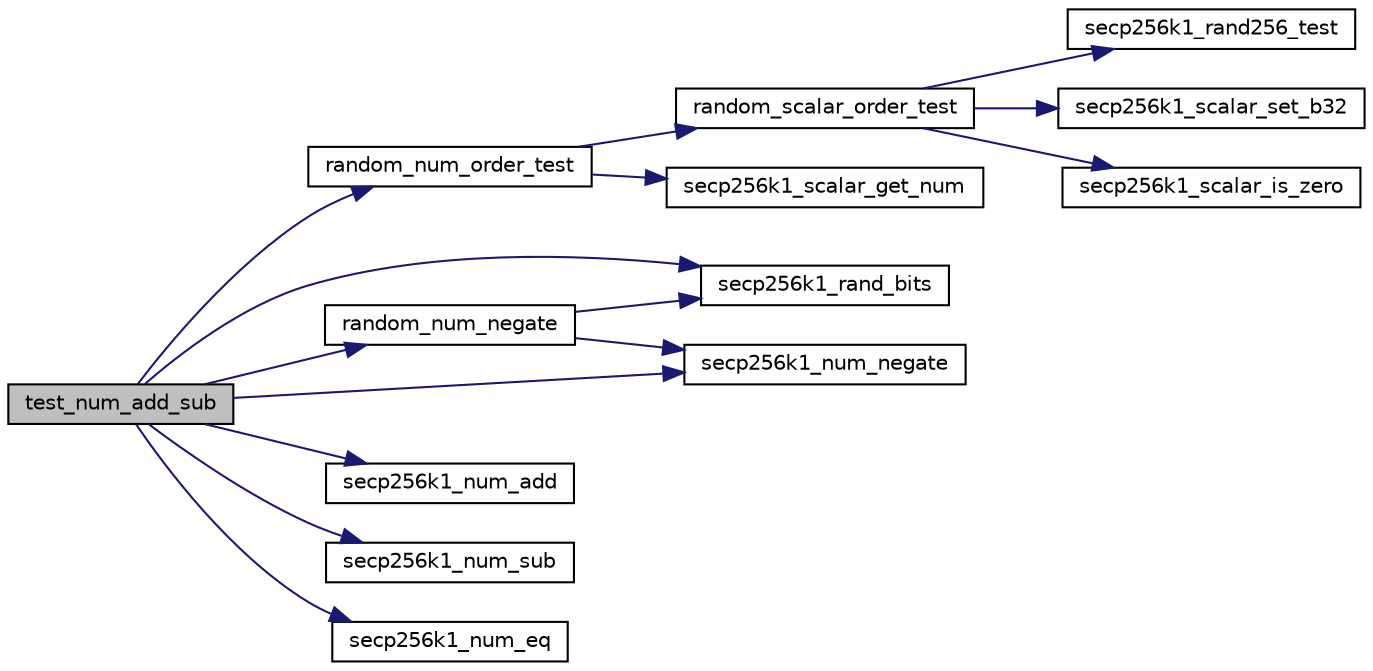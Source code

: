 digraph "test_num_add_sub"
{
  edge [fontname="Helvetica",fontsize="10",labelfontname="Helvetica",labelfontsize="10"];
  node [fontname="Helvetica",fontsize="10",shape=record];
  rankdir="LR";
  Node1746 [label="test_num_add_sub",height=0.2,width=0.4,color="black", fillcolor="grey75", style="filled", fontcolor="black"];
  Node1746 -> Node1747 [color="midnightblue",fontsize="10",style="solid",fontname="Helvetica"];
  Node1747 [label="random_num_order_test",height=0.2,width=0.4,color="black", fillcolor="white", style="filled",URL="$d5/d7f/tests_8c.html#ae0a527e6943a8aeeb762d6d386930148"];
  Node1747 -> Node1748 [color="midnightblue",fontsize="10",style="solid",fontname="Helvetica"];
  Node1748 [label="random_scalar_order_test",height=0.2,width=0.4,color="black", fillcolor="white", style="filled",URL="$d5/d7f/tests_8c.html#a51e09e6745e0afdb0d596ee0f4b3c3f7"];
  Node1748 -> Node1749 [color="midnightblue",fontsize="10",style="solid",fontname="Helvetica"];
  Node1749 [label="secp256k1_rand256_test",height=0.2,width=0.4,color="black", fillcolor="white", style="filled",URL="$dd/d0b/testrand_8h.html#ac7dd7cc19d5d0ae9b50791656b57af7b",tooltip="Generate a pseudorandom 32-byte array with long sequences of zero and one bits. "];
  Node1748 -> Node1750 [color="midnightblue",fontsize="10",style="solid",fontname="Helvetica"];
  Node1750 [label="secp256k1_scalar_set_b32",height=0.2,width=0.4,color="black", fillcolor="white", style="filled",URL="$db/d94/scalar_8h.html#a25cc2d45ae1d1765d07c3313cdf46fa0",tooltip="Set a scalar from a big endian byte array. "];
  Node1748 -> Node1751 [color="midnightblue",fontsize="10",style="solid",fontname="Helvetica"];
  Node1751 [label="secp256k1_scalar_is_zero",height=0.2,width=0.4,color="black", fillcolor="white", style="filled",URL="$db/d94/scalar_8h.html#a3f0ac84fe49a1c1f51212582a2c149d4",tooltip="Check whether a scalar equals zero. "];
  Node1747 -> Node1752 [color="midnightblue",fontsize="10",style="solid",fontname="Helvetica"];
  Node1752 [label="secp256k1_scalar_get_num",height=0.2,width=0.4,color="black", fillcolor="white", style="filled",URL="$db/d94/scalar_8h.html#a75c8cc0159d53eefaf86a296ba882420",tooltip="Convert a scalar to a number. "];
  Node1746 -> Node1753 [color="midnightblue",fontsize="10",style="solid",fontname="Helvetica"];
  Node1753 [label="secp256k1_rand_bits",height=0.2,width=0.4,color="black", fillcolor="white", style="filled",URL="$dd/d0b/testrand_8h.html#a70a3e97a30b94a77f4a59807ba01e6ba",tooltip="Generate a pseudorandom number in the range [0..2**bits-1]. "];
  Node1746 -> Node1754 [color="midnightblue",fontsize="10",style="solid",fontname="Helvetica"];
  Node1754 [label="random_num_negate",height=0.2,width=0.4,color="black", fillcolor="white", style="filled",URL="$d5/d7f/tests_8c.html#a4affe0b607e5c6beab553c6668f9ab34"];
  Node1754 -> Node1753 [color="midnightblue",fontsize="10",style="solid",fontname="Helvetica"];
  Node1754 -> Node1755 [color="midnightblue",fontsize="10",style="solid",fontname="Helvetica"];
  Node1755 [label="secp256k1_num_negate",height=0.2,width=0.4,color="black", fillcolor="white", style="filled",URL="$df/d98/num_8h.html#a678834381238e96e24f63c317740df95",tooltip="Change a number&#39;s sign. "];
  Node1746 -> Node1756 [color="midnightblue",fontsize="10",style="solid",fontname="Helvetica"];
  Node1756 [label="secp256k1_num_add",height=0.2,width=0.4,color="black", fillcolor="white", style="filled",URL="$df/d98/num_8h.html#a2a2407a291e6646a94ade2d5c90f961b",tooltip="Add two (signed) numbers. "];
  Node1746 -> Node1757 [color="midnightblue",fontsize="10",style="solid",fontname="Helvetica"];
  Node1757 [label="secp256k1_num_sub",height=0.2,width=0.4,color="black", fillcolor="white", style="filled",URL="$df/d98/num_8h.html#ad5ad0fd05f4f7d29d75f92fa540ede0a",tooltip="Subtract two (signed) numbers. "];
  Node1746 -> Node1758 [color="midnightblue",fontsize="10",style="solid",fontname="Helvetica"];
  Node1758 [label="secp256k1_num_eq",height=0.2,width=0.4,color="black", fillcolor="white", style="filled",URL="$df/d98/num_8h.html#a8763cac72f4a6760d12cb93897f468c5",tooltip="Test whether two number are equal (including sign). "];
  Node1746 -> Node1755 [color="midnightblue",fontsize="10",style="solid",fontname="Helvetica"];
}
